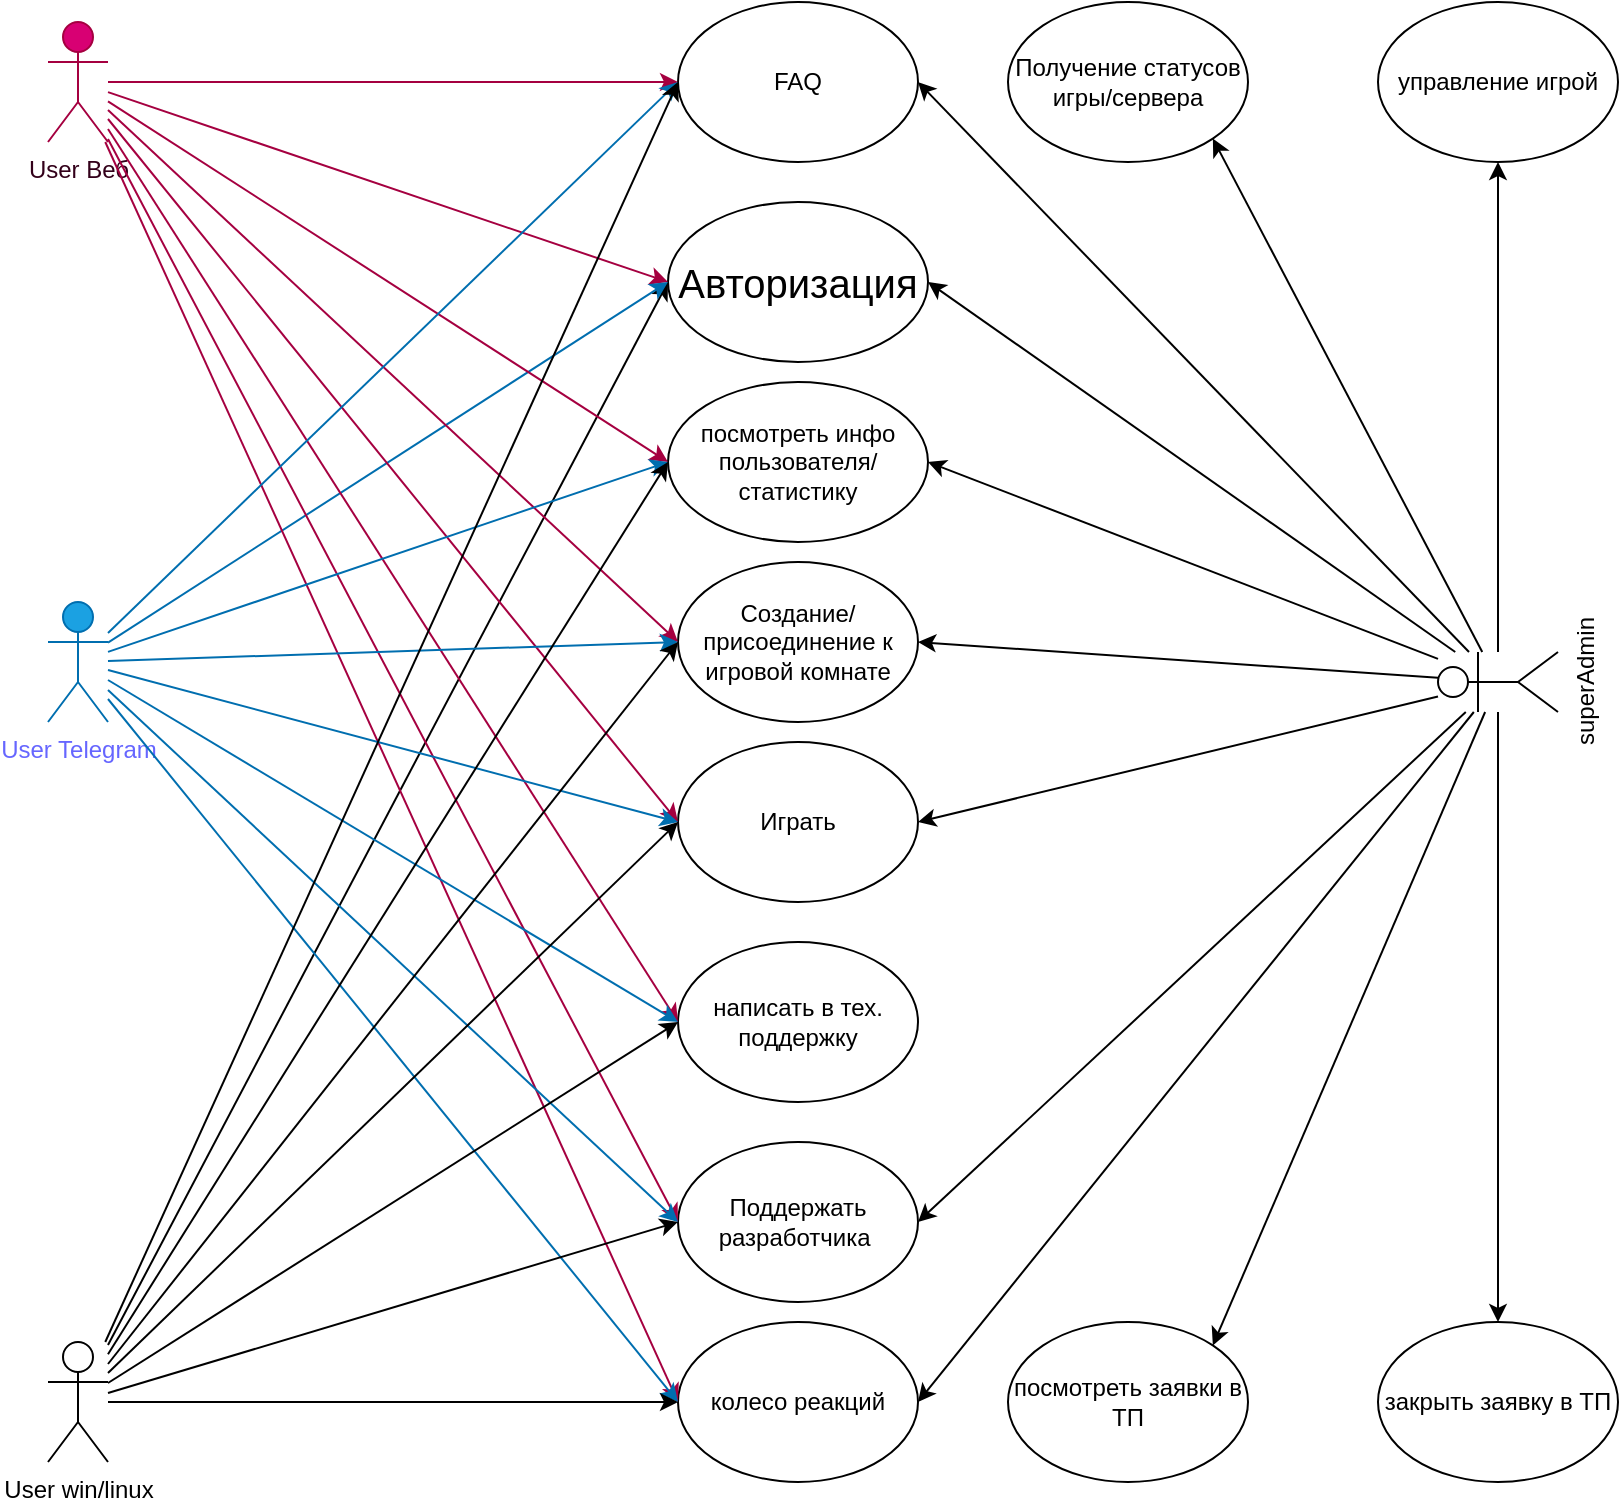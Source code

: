 <mxfile version="24.2.1" type="github">
  <diagram name="Страница — 1" id="EumX5ANI0scenu6BLaOj">
    <mxGraphModel dx="2146" dy="2028" grid="1" gridSize="10" guides="1" tooltips="1" connect="1" arrows="1" fold="1" page="1" pageScale="1" pageWidth="827" pageHeight="1169" math="0" shadow="0">
      <root>
        <mxCell id="0" />
        <mxCell id="1" parent="0" />
        <mxCell id="Ho-AAO0nml4vrayCmW2m-1" value="&lt;font color=&quot;#33001a&quot;&gt;User Веб&lt;/font&gt;&lt;div&gt;&lt;br&gt;&lt;/div&gt;" style="shape=umlActor;verticalLabelPosition=bottom;verticalAlign=top;html=1;outlineConnect=0;fillColor=#d80073;fontColor=#ffffff;strokeColor=#A50040;" vertex="1" parent="1">
          <mxGeometry x="30" y="-40" width="30" height="60" as="geometry" />
        </mxCell>
        <mxCell id="Ho-AAO0nml4vrayCmW2m-2" value="&lt;font color=&quot;#6666ff&quot;&gt;User Telegram&lt;/font&gt;" style="shape=umlActor;verticalLabelPosition=bottom;verticalAlign=top;html=1;outlineConnect=0;fillColor=#1ba1e2;strokeColor=#006EAF;fontColor=#ffffff;" vertex="1" parent="1">
          <mxGeometry x="30" y="250" width="30" height="60" as="geometry" />
        </mxCell>
        <mxCell id="Ho-AAO0nml4vrayCmW2m-3" value="User win/linux" style="shape=umlActor;verticalLabelPosition=bottom;verticalAlign=top;html=1;outlineConnect=0;" vertex="1" parent="1">
          <mxGeometry x="30" y="620" width="30" height="60" as="geometry" />
        </mxCell>
        <mxCell id="Ho-AAO0nml4vrayCmW2m-4" value="Авторизация" style="ellipse;whiteSpace=wrap;html=1;fontSize=20;" vertex="1" parent="1">
          <mxGeometry x="340" y="50" width="130" height="80" as="geometry" />
        </mxCell>
        <mxCell id="Ho-AAO0nml4vrayCmW2m-5" value="" style="endArrow=classic;html=1;rounded=0;entryX=0;entryY=0.5;entryDx=0;entryDy=0;fillColor=#d80073;strokeColor=#A50040;" edge="1" parent="1" source="Ho-AAO0nml4vrayCmW2m-1" target="Ho-AAO0nml4vrayCmW2m-4">
          <mxGeometry width="50" height="50" relative="1" as="geometry">
            <mxPoint x="210" y="130" as="sourcePoint" />
            <mxPoint x="260" y="80" as="targetPoint" />
          </mxGeometry>
        </mxCell>
        <mxCell id="Ho-AAO0nml4vrayCmW2m-6" value="" style="endArrow=classic;html=1;rounded=0;entryX=0;entryY=0.5;entryDx=0;entryDy=0;" edge="1" parent="1" source="Ho-AAO0nml4vrayCmW2m-3" target="Ho-AAO0nml4vrayCmW2m-4">
          <mxGeometry width="50" height="50" relative="1" as="geometry">
            <mxPoint x="140" y="250" as="sourcePoint" />
            <mxPoint x="230" y="336" as="targetPoint" />
          </mxGeometry>
        </mxCell>
        <mxCell id="Ho-AAO0nml4vrayCmW2m-7" value="" style="endArrow=classic;html=1;rounded=0;entryX=0;entryY=0.5;entryDx=0;entryDy=0;fillColor=#1ba1e2;strokeColor=#006EAF;" edge="1" parent="1" source="Ho-AAO0nml4vrayCmW2m-2" target="Ho-AAO0nml4vrayCmW2m-4">
          <mxGeometry width="50" height="50" relative="1" as="geometry">
            <mxPoint x="140" y="334" as="sourcePoint" />
            <mxPoint x="230" y="240" as="targetPoint" />
          </mxGeometry>
        </mxCell>
        <mxCell id="Ho-AAO0nml4vrayCmW2m-8" value="посмотреть инфо пользователя/&lt;span style=&quot;background-color: initial;&quot;&gt;статистику&lt;/span&gt;" style="ellipse;whiteSpace=wrap;html=1;" vertex="1" parent="1">
          <mxGeometry x="340" y="140" width="130" height="80" as="geometry" />
        </mxCell>
        <mxCell id="Ho-AAO0nml4vrayCmW2m-10" value="" style="endArrow=classic;html=1;rounded=0;entryX=0;entryY=0.5;entryDx=0;entryDy=0;fillColor=#d80073;strokeColor=#A50040;" edge="1" parent="1" source="Ho-AAO0nml4vrayCmW2m-1" target="Ho-AAO0nml4vrayCmW2m-8">
          <mxGeometry width="50" height="50" relative="1" as="geometry">
            <mxPoint x="390" y="220" as="sourcePoint" />
            <mxPoint x="440" y="170" as="targetPoint" />
          </mxGeometry>
        </mxCell>
        <mxCell id="Ho-AAO0nml4vrayCmW2m-11" value="Создание/присоединение к игровой комнате" style="ellipse;whiteSpace=wrap;html=1;" vertex="1" parent="1">
          <mxGeometry x="345" y="230" width="120" height="80" as="geometry" />
        </mxCell>
        <mxCell id="Ho-AAO0nml4vrayCmW2m-12" value="" style="endArrow=classic;html=1;rounded=0;entryX=0;entryY=0.5;entryDx=0;entryDy=0;fillColor=#d80073;strokeColor=#A50040;" edge="1" parent="1" source="Ho-AAO0nml4vrayCmW2m-1" target="Ho-AAO0nml4vrayCmW2m-11">
          <mxGeometry width="50" height="50" relative="1" as="geometry">
            <mxPoint x="390" y="220" as="sourcePoint" />
            <mxPoint x="440" y="170" as="targetPoint" />
          </mxGeometry>
        </mxCell>
        <mxCell id="Ho-AAO0nml4vrayCmW2m-13" value="Играть" style="ellipse;whiteSpace=wrap;html=1;" vertex="1" parent="1">
          <mxGeometry x="345" y="320" width="120" height="80" as="geometry" />
        </mxCell>
        <mxCell id="Ho-AAO0nml4vrayCmW2m-14" value="" style="endArrow=classic;html=1;rounded=0;entryX=0;entryY=0.5;entryDx=0;entryDy=0;fillColor=#d80073;strokeColor=#A50040;" edge="1" parent="1" source="Ho-AAO0nml4vrayCmW2m-1" target="Ho-AAO0nml4vrayCmW2m-13">
          <mxGeometry width="50" height="50" relative="1" as="geometry">
            <mxPoint x="140" y="149" as="sourcePoint" />
            <mxPoint x="355" y="280" as="targetPoint" />
          </mxGeometry>
        </mxCell>
        <mxCell id="Ho-AAO0nml4vrayCmW2m-18" value="superAdmin" style="shape=umlActor;verticalLabelPosition=bottom;verticalAlign=top;html=1;outlineConnect=0;rotation=-90;" vertex="1" parent="1">
          <mxGeometry x="740" y="260" width="30" height="60" as="geometry" />
        </mxCell>
        <mxCell id="Ho-AAO0nml4vrayCmW2m-20" value="" style="endArrow=classic;html=1;rounded=0;entryX=1;entryY=0.5;entryDx=0;entryDy=0;" edge="1" parent="1" source="Ho-AAO0nml4vrayCmW2m-18" target="Ho-AAO0nml4vrayCmW2m-4">
          <mxGeometry width="50" height="50" relative="1" as="geometry">
            <mxPoint x="610" y="350" as="sourcePoint" />
            <mxPoint x="660" y="300" as="targetPoint" />
          </mxGeometry>
        </mxCell>
        <mxCell id="Ho-AAO0nml4vrayCmW2m-21" value="" style="endArrow=classic;html=1;rounded=0;entryX=1;entryY=0.5;entryDx=0;entryDy=0;" edge="1" parent="1" source="Ho-AAO0nml4vrayCmW2m-18" target="Ho-AAO0nml4vrayCmW2m-8">
          <mxGeometry width="50" height="50" relative="1" as="geometry">
            <mxPoint x="550" y="365" as="sourcePoint" />
            <mxPoint x="600" y="315" as="targetPoint" />
          </mxGeometry>
        </mxCell>
        <mxCell id="Ho-AAO0nml4vrayCmW2m-22" value="" style="endArrow=classic;html=1;rounded=0;entryX=1;entryY=0.5;entryDx=0;entryDy=0;" edge="1" parent="1" source="Ho-AAO0nml4vrayCmW2m-18" target="Ho-AAO0nml4vrayCmW2m-11">
          <mxGeometry width="50" height="50" relative="1" as="geometry">
            <mxPoint x="550" y="350" as="sourcePoint" />
            <mxPoint x="600" y="300" as="targetPoint" />
          </mxGeometry>
        </mxCell>
        <mxCell id="Ho-AAO0nml4vrayCmW2m-23" value="" style="endArrow=classic;html=1;rounded=0;entryX=1;entryY=0.5;entryDx=0;entryDy=0;" edge="1" parent="1" source="Ho-AAO0nml4vrayCmW2m-18" target="Ho-AAO0nml4vrayCmW2m-13">
          <mxGeometry width="50" height="50" relative="1" as="geometry">
            <mxPoint x="380" y="350" as="sourcePoint" />
            <mxPoint x="430" y="300" as="targetPoint" />
          </mxGeometry>
        </mxCell>
        <mxCell id="Ho-AAO0nml4vrayCmW2m-24" value="Получение статусов игры/сервера" style="ellipse;whiteSpace=wrap;html=1;" vertex="1" parent="1">
          <mxGeometry x="510" y="-50" width="120" height="80" as="geometry" />
        </mxCell>
        <mxCell id="Ho-AAO0nml4vrayCmW2m-25" value="" style="endArrow=classic;html=1;rounded=0;entryX=1;entryY=1;entryDx=0;entryDy=0;" edge="1" parent="1" source="Ho-AAO0nml4vrayCmW2m-18" target="Ho-AAO0nml4vrayCmW2m-24">
          <mxGeometry width="50" height="50" relative="1" as="geometry">
            <mxPoint x="380" y="350" as="sourcePoint" />
            <mxPoint x="430" y="300" as="targetPoint" />
          </mxGeometry>
        </mxCell>
        <mxCell id="Ho-AAO0nml4vrayCmW2m-26" value="управление игрой" style="ellipse;whiteSpace=wrap;html=1;" vertex="1" parent="1">
          <mxGeometry x="695" y="-50" width="120" height="80" as="geometry" />
        </mxCell>
        <mxCell id="Ho-AAO0nml4vrayCmW2m-27" value="" style="endArrow=classic;html=1;rounded=0;entryX=0.5;entryY=1;entryDx=0;entryDy=0;" edge="1" parent="1" source="Ho-AAO0nml4vrayCmW2m-18" target="Ho-AAO0nml4vrayCmW2m-26">
          <mxGeometry width="50" height="50" relative="1" as="geometry">
            <mxPoint x="380" y="450" as="sourcePoint" />
            <mxPoint x="430" y="400" as="targetPoint" />
          </mxGeometry>
        </mxCell>
        <mxCell id="Ho-AAO0nml4vrayCmW2m-28" value="написать в тех. поддержку" style="ellipse;whiteSpace=wrap;html=1;" vertex="1" parent="1">
          <mxGeometry x="345" y="420" width="120" height="80" as="geometry" />
        </mxCell>
        <mxCell id="Ho-AAO0nml4vrayCmW2m-29" value="" style="endArrow=classic;html=1;rounded=0;entryX=0;entryY=0.5;entryDx=0;entryDy=0;fillColor=#d80073;strokeColor=#A50040;" edge="1" parent="1" source="Ho-AAO0nml4vrayCmW2m-1" target="Ho-AAO0nml4vrayCmW2m-28">
          <mxGeometry width="50" height="50" relative="1" as="geometry">
            <mxPoint x="380" y="350" as="sourcePoint" />
            <mxPoint x="430" y="300" as="targetPoint" />
          </mxGeometry>
        </mxCell>
        <mxCell id="Ho-AAO0nml4vrayCmW2m-30" value="посмотреть заявки в ТП" style="ellipse;whiteSpace=wrap;html=1;" vertex="1" parent="1">
          <mxGeometry x="510" y="610" width="120" height="80" as="geometry" />
        </mxCell>
        <mxCell id="Ho-AAO0nml4vrayCmW2m-31" value="" style="endArrow=classic;html=1;rounded=0;entryX=1;entryY=0;entryDx=0;entryDy=0;" edge="1" parent="1" source="Ho-AAO0nml4vrayCmW2m-18" target="Ho-AAO0nml4vrayCmW2m-30">
          <mxGeometry width="50" height="50" relative="1" as="geometry">
            <mxPoint x="380" y="350" as="sourcePoint" />
            <mxPoint x="430" y="300" as="targetPoint" />
          </mxGeometry>
        </mxCell>
        <mxCell id="Ho-AAO0nml4vrayCmW2m-32" value="закрыть заявку в ТП" style="ellipse;whiteSpace=wrap;html=1;" vertex="1" parent="1">
          <mxGeometry x="695" y="610" width="120" height="80" as="geometry" />
        </mxCell>
        <mxCell id="Ho-AAO0nml4vrayCmW2m-33" value="" style="endArrow=classic;html=1;rounded=0;entryX=0.5;entryY=0;entryDx=0;entryDy=0;" edge="1" parent="1" source="Ho-AAO0nml4vrayCmW2m-18" target="Ho-AAO0nml4vrayCmW2m-32">
          <mxGeometry width="50" height="50" relative="1" as="geometry">
            <mxPoint x="750" y="380" as="sourcePoint" />
            <mxPoint x="610" y="470" as="targetPoint" />
          </mxGeometry>
        </mxCell>
        <mxCell id="Ho-AAO0nml4vrayCmW2m-34" value="Поддержать разработчика&amp;nbsp;" style="ellipse;whiteSpace=wrap;html=1;" vertex="1" parent="1">
          <mxGeometry x="345" y="520" width="120" height="80" as="geometry" />
        </mxCell>
        <mxCell id="Ho-AAO0nml4vrayCmW2m-35" value="" style="endArrow=classic;html=1;rounded=0;entryX=0;entryY=0.5;entryDx=0;entryDy=0;fillColor=#d80073;strokeColor=#A50040;" edge="1" parent="1" source="Ho-AAO0nml4vrayCmW2m-1" target="Ho-AAO0nml4vrayCmW2m-34">
          <mxGeometry width="50" height="50" relative="1" as="geometry">
            <mxPoint x="380" y="350" as="sourcePoint" />
            <mxPoint x="430" y="300" as="targetPoint" />
          </mxGeometry>
        </mxCell>
        <mxCell id="Ho-AAO0nml4vrayCmW2m-36" value="колесо реакций" style="ellipse;whiteSpace=wrap;html=1;" vertex="1" parent="1">
          <mxGeometry x="345" y="610" width="120" height="80" as="geometry" />
        </mxCell>
        <mxCell id="Ho-AAO0nml4vrayCmW2m-37" value="" style="endArrow=classic;html=1;rounded=0;entryX=0;entryY=0.5;entryDx=0;entryDy=0;fillColor=#d80073;strokeColor=#A50040;" edge="1" parent="1" source="Ho-AAO0nml4vrayCmW2m-1" target="Ho-AAO0nml4vrayCmW2m-36">
          <mxGeometry width="50" height="50" relative="1" as="geometry">
            <mxPoint x="380" y="450" as="sourcePoint" />
            <mxPoint x="430" y="400" as="targetPoint" />
          </mxGeometry>
        </mxCell>
        <mxCell id="Ho-AAO0nml4vrayCmW2m-38" value="" style="endArrow=classic;html=1;rounded=0;entryX=0;entryY=0.5;entryDx=0;entryDy=0;fillColor=#1ba1e2;strokeColor=#006EAF;" edge="1" parent="1" source="Ho-AAO0nml4vrayCmW2m-2" target="Ho-AAO0nml4vrayCmW2m-8">
          <mxGeometry width="50" height="50" relative="1" as="geometry">
            <mxPoint x="380" y="350" as="sourcePoint" />
            <mxPoint x="430" y="300" as="targetPoint" />
          </mxGeometry>
        </mxCell>
        <mxCell id="Ho-AAO0nml4vrayCmW2m-39" value="" style="endArrow=classic;html=1;rounded=0;entryX=0;entryY=0.5;entryDx=0;entryDy=0;fillColor=#1ba1e2;strokeColor=#006EAF;" edge="1" parent="1" source="Ho-AAO0nml4vrayCmW2m-2" target="Ho-AAO0nml4vrayCmW2m-11">
          <mxGeometry width="50" height="50" relative="1" as="geometry">
            <mxPoint x="380" y="350" as="sourcePoint" />
            <mxPoint x="430" y="300" as="targetPoint" />
          </mxGeometry>
        </mxCell>
        <mxCell id="Ho-AAO0nml4vrayCmW2m-40" value="" style="endArrow=classic;html=1;rounded=0;entryX=0;entryY=0.5;entryDx=0;entryDy=0;fillColor=#1ba1e2;strokeColor=#006EAF;" edge="1" parent="1" source="Ho-AAO0nml4vrayCmW2m-2" target="Ho-AAO0nml4vrayCmW2m-13">
          <mxGeometry width="50" height="50" relative="1" as="geometry">
            <mxPoint x="380" y="450" as="sourcePoint" />
            <mxPoint x="430" y="400" as="targetPoint" />
          </mxGeometry>
        </mxCell>
        <mxCell id="Ho-AAO0nml4vrayCmW2m-41" value="" style="endArrow=classic;html=1;rounded=0;entryX=0;entryY=0.5;entryDx=0;entryDy=0;fillColor=#1ba1e2;strokeColor=#006EAF;" edge="1" parent="1" source="Ho-AAO0nml4vrayCmW2m-2" target="Ho-AAO0nml4vrayCmW2m-28">
          <mxGeometry width="50" height="50" relative="1" as="geometry">
            <mxPoint x="380" y="450" as="sourcePoint" />
            <mxPoint x="430" y="400" as="targetPoint" />
          </mxGeometry>
        </mxCell>
        <mxCell id="Ho-AAO0nml4vrayCmW2m-42" value="" style="endArrow=classic;html=1;rounded=0;fillColor=#1ba1e2;strokeColor=#006EAF;entryX=0;entryY=0.5;entryDx=0;entryDy=0;" edge="1" parent="1" source="Ho-AAO0nml4vrayCmW2m-2" target="Ho-AAO0nml4vrayCmW2m-34">
          <mxGeometry width="50" height="50" relative="1" as="geometry">
            <mxPoint x="140" y="255" as="sourcePoint" />
            <mxPoint x="210" y="590" as="targetPoint" />
          </mxGeometry>
        </mxCell>
        <mxCell id="Ho-AAO0nml4vrayCmW2m-44" value="" style="endArrow=classic;html=1;rounded=0;fillColor=#1ba1e2;strokeColor=#006EAF;entryX=0;entryY=0.5;entryDx=0;entryDy=0;" edge="1" parent="1" source="Ho-AAO0nml4vrayCmW2m-2" target="Ho-AAO0nml4vrayCmW2m-36">
          <mxGeometry width="50" height="50" relative="1" as="geometry">
            <mxPoint x="140" y="262" as="sourcePoint" />
            <mxPoint x="355" y="570" as="targetPoint" />
          </mxGeometry>
        </mxCell>
        <mxCell id="Ho-AAO0nml4vrayCmW2m-45" value="" style="endArrow=classic;html=1;rounded=0;entryX=0;entryY=0.5;entryDx=0;entryDy=0;" edge="1" parent="1" source="Ho-AAO0nml4vrayCmW2m-3" target="Ho-AAO0nml4vrayCmW2m-8">
          <mxGeometry width="50" height="50" relative="1" as="geometry">
            <mxPoint x="140" y="333" as="sourcePoint" />
            <mxPoint x="350" y="100" as="targetPoint" />
          </mxGeometry>
        </mxCell>
        <mxCell id="Ho-AAO0nml4vrayCmW2m-46" value="" style="endArrow=classic;html=1;rounded=0;entryX=0;entryY=0.5;entryDx=0;entryDy=0;" edge="1" parent="1" source="Ho-AAO0nml4vrayCmW2m-3" target="Ho-AAO0nml4vrayCmW2m-11">
          <mxGeometry width="50" height="50" relative="1" as="geometry">
            <mxPoint x="140" y="339" as="sourcePoint" />
            <mxPoint x="350" y="190" as="targetPoint" />
          </mxGeometry>
        </mxCell>
        <mxCell id="Ho-AAO0nml4vrayCmW2m-47" value="" style="endArrow=classic;html=1;rounded=0;entryX=0;entryY=0.5;entryDx=0;entryDy=0;" edge="1" parent="1" source="Ho-AAO0nml4vrayCmW2m-3" target="Ho-AAO0nml4vrayCmW2m-13">
          <mxGeometry width="50" height="50" relative="1" as="geometry">
            <mxPoint x="140" y="345" as="sourcePoint" />
            <mxPoint x="355" y="280" as="targetPoint" />
          </mxGeometry>
        </mxCell>
        <mxCell id="Ho-AAO0nml4vrayCmW2m-48" value="" style="endArrow=classic;html=1;rounded=0;entryX=0;entryY=0.5;entryDx=0;entryDy=0;" edge="1" parent="1" source="Ho-AAO0nml4vrayCmW2m-3" target="Ho-AAO0nml4vrayCmW2m-28">
          <mxGeometry width="50" height="50" relative="1" as="geometry">
            <mxPoint x="140" y="351" as="sourcePoint" />
            <mxPoint x="355" y="370" as="targetPoint" />
          </mxGeometry>
        </mxCell>
        <mxCell id="Ho-AAO0nml4vrayCmW2m-49" value="" style="endArrow=classic;html=1;rounded=0;entryX=0;entryY=0.5;entryDx=0;entryDy=0;" edge="1" parent="1" source="Ho-AAO0nml4vrayCmW2m-3" target="Ho-AAO0nml4vrayCmW2m-34">
          <mxGeometry width="50" height="50" relative="1" as="geometry">
            <mxPoint x="140" y="358" as="sourcePoint" />
            <mxPoint x="355" y="470" as="targetPoint" />
          </mxGeometry>
        </mxCell>
        <mxCell id="Ho-AAO0nml4vrayCmW2m-50" value="" style="endArrow=classic;html=1;rounded=0;entryX=0;entryY=0.5;entryDx=0;entryDy=0;" edge="1" parent="1" source="Ho-AAO0nml4vrayCmW2m-3" target="Ho-AAO0nml4vrayCmW2m-36">
          <mxGeometry width="50" height="50" relative="1" as="geometry">
            <mxPoint x="140" y="364" as="sourcePoint" />
            <mxPoint x="355" y="570" as="targetPoint" />
          </mxGeometry>
        </mxCell>
        <mxCell id="Ho-AAO0nml4vrayCmW2m-51" value="" style="endArrow=classic;html=1;rounded=0;entryX=1;entryY=0.5;entryDx=0;entryDy=0;" edge="1" parent="1" source="Ho-AAO0nml4vrayCmW2m-18" target="Ho-AAO0nml4vrayCmW2m-34">
          <mxGeometry width="50" height="50" relative="1" as="geometry">
            <mxPoint x="750" y="398" as="sourcePoint" />
            <mxPoint x="622" y="632" as="targetPoint" />
          </mxGeometry>
        </mxCell>
        <mxCell id="Ho-AAO0nml4vrayCmW2m-52" value="" style="endArrow=classic;html=1;rounded=0;entryX=1;entryY=0.5;entryDx=0;entryDy=0;" edge="1" parent="1" source="Ho-AAO0nml4vrayCmW2m-18" target="Ho-AAO0nml4vrayCmW2m-36">
          <mxGeometry width="50" height="50" relative="1" as="geometry">
            <mxPoint x="750" y="380" as="sourcePoint" />
            <mxPoint x="475" y="570" as="targetPoint" />
          </mxGeometry>
        </mxCell>
        <mxCell id="Ho-AAO0nml4vrayCmW2m-53" value="FAQ" style="ellipse;whiteSpace=wrap;html=1;" vertex="1" parent="1">
          <mxGeometry x="345" y="-50" width="120" height="80" as="geometry" />
        </mxCell>
        <mxCell id="Ho-AAO0nml4vrayCmW2m-55" value="" style="endArrow=classic;html=1;rounded=0;entryX=0;entryY=0.5;entryDx=0;entryDy=0;fillColor=#d80073;strokeColor=#A50040;" edge="1" parent="1" source="Ho-AAO0nml4vrayCmW2m-1" target="Ho-AAO0nml4vrayCmW2m-53">
          <mxGeometry width="50" height="50" relative="1" as="geometry">
            <mxPoint x="70" y="100" as="sourcePoint" />
            <mxPoint x="350" y="100" as="targetPoint" />
          </mxGeometry>
        </mxCell>
        <mxCell id="Ho-AAO0nml4vrayCmW2m-57" value="" style="endArrow=classic;html=1;rounded=0;entryX=0;entryY=0.5;entryDx=0;entryDy=0;fillColor=#1ba1e2;strokeColor=#006EAF;" edge="1" parent="1" source="Ho-AAO0nml4vrayCmW2m-2" target="Ho-AAO0nml4vrayCmW2m-53">
          <mxGeometry width="50" height="50" relative="1" as="geometry">
            <mxPoint x="70" y="356" as="sourcePoint" />
            <mxPoint x="350" y="100" as="targetPoint" />
          </mxGeometry>
        </mxCell>
        <mxCell id="Ho-AAO0nml4vrayCmW2m-58" value="" style="endArrow=classic;html=1;rounded=0;entryX=0;entryY=0.5;entryDx=0;entryDy=0;" edge="1" parent="1" source="Ho-AAO0nml4vrayCmW2m-3" target="Ho-AAO0nml4vrayCmW2m-53">
          <mxGeometry width="50" height="50" relative="1" as="geometry">
            <mxPoint x="70" y="632" as="sourcePoint" />
            <mxPoint x="350" y="100" as="targetPoint" />
          </mxGeometry>
        </mxCell>
        <mxCell id="Ho-AAO0nml4vrayCmW2m-59" value="" style="endArrow=classic;html=1;rounded=0;entryX=1;entryY=0.5;entryDx=0;entryDy=0;" edge="1" parent="1" source="Ho-AAO0nml4vrayCmW2m-18" target="Ho-AAO0nml4vrayCmW2m-53">
          <mxGeometry width="50" height="50" relative="1" as="geometry">
            <mxPoint x="720" y="290" as="sourcePoint" />
            <mxPoint x="480" y="100" as="targetPoint" />
          </mxGeometry>
        </mxCell>
      </root>
    </mxGraphModel>
  </diagram>
</mxfile>
